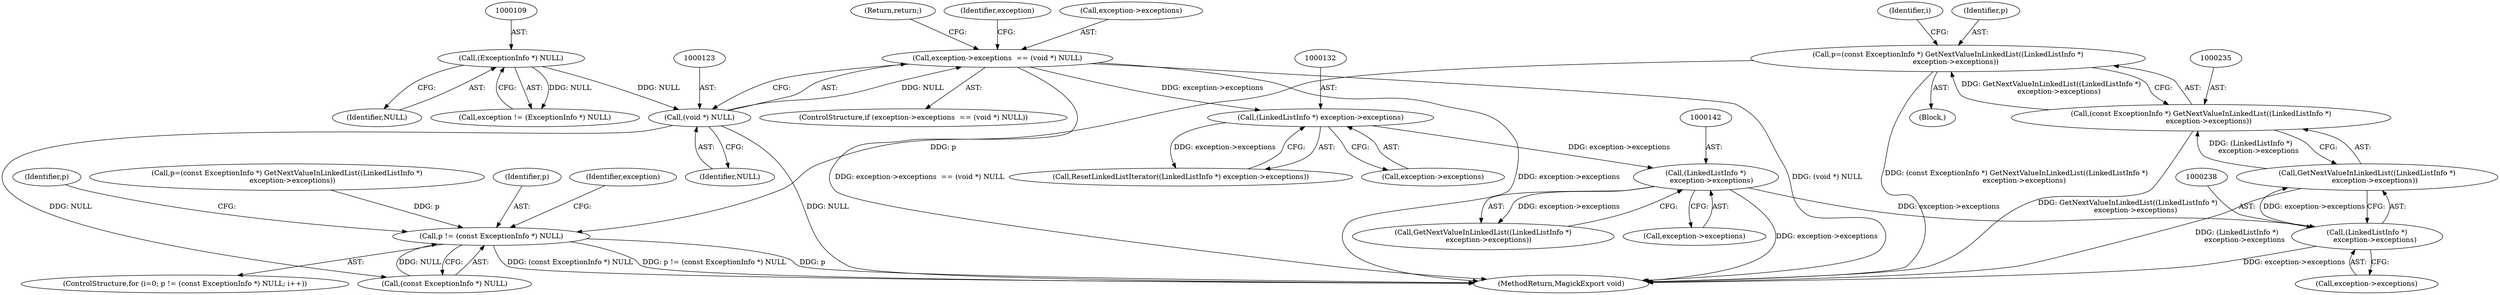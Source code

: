 digraph "0_ImageMagick_0474237508f39c4f783208123431815f1ededb76_2@pointer" {
"1000232" [label="(Call,p=(const ExceptionInfo *) GetNextValueInLinkedList((LinkedListInfo *)\n       exception->exceptions))"];
"1000234" [label="(Call,(const ExceptionInfo *) GetNextValueInLinkedList((LinkedListInfo *)\n       exception->exceptions))"];
"1000236" [label="(Call,GetNextValueInLinkedList((LinkedListInfo *)\n       exception->exceptions))"];
"1000237" [label="(Call,(LinkedListInfo *)\n       exception->exceptions)"];
"1000141" [label="(Call,(LinkedListInfo *)\n     exception->exceptions)"];
"1000131" [label="(Call,(LinkedListInfo *) exception->exceptions)"];
"1000118" [label="(Call,exception->exceptions  == (void *) NULL)"];
"1000122" [label="(Call,(void *) NULL)"];
"1000108" [label="(Call,(ExceptionInfo *) NULL)"];
"1000150" [label="(Call,p != (const ExceptionInfo *) NULL)"];
"1000161" [label="(Identifier,p)"];
"1000125" [label="(Return,return;)"];
"1000157" [label="(Block,)"];
"1000143" [label="(Call,exception->exceptions)"];
"1000131" [label="(Call,(LinkedListInfo *) exception->exceptions)"];
"1000136" [label="(Call,p=(const ExceptionInfo *) GetNextValueInLinkedList((LinkedListInfo *)\n     exception->exceptions))"];
"1000108" [label="(Call,(ExceptionInfo *) NULL)"];
"1000150" [label="(Call,p != (const ExceptionInfo *) NULL)"];
"1000152" [label="(Call,(const ExceptionInfo *) NULL)"];
"1000128" [label="(Identifier,exception)"];
"1000119" [label="(Call,exception->exceptions)"];
"1000133" [label="(Call,exception->exceptions)"];
"1000156" [label="(Identifier,i)"];
"1000141" [label="(Call,(LinkedListInfo *)\n     exception->exceptions)"];
"1000117" [label="(ControlStructure,if (exception->exceptions  == (void *) NULL))"];
"1000110" [label="(Identifier,NULL)"];
"1000234" [label="(Call,(const ExceptionInfo *) GetNextValueInLinkedList((LinkedListInfo *)\n       exception->exceptions))"];
"1000237" [label="(Call,(LinkedListInfo *)\n       exception->exceptions)"];
"1000244" [label="(Identifier,exception)"];
"1000124" [label="(Identifier,NULL)"];
"1000232" [label="(Call,p=(const ExceptionInfo *) GetNextValueInLinkedList((LinkedListInfo *)\n       exception->exceptions))"];
"1000140" [label="(Call,GetNextValueInLinkedList((LinkedListInfo *)\n     exception->exceptions))"];
"1000233" [label="(Identifier,p)"];
"1000106" [label="(Call,exception != (ExceptionInfo *) NULL)"];
"1000146" [label="(ControlStructure,for (i=0; p != (const ExceptionInfo *) NULL; i++))"];
"1000122" [label="(Call,(void *) NULL)"];
"1000236" [label="(Call,GetNextValueInLinkedList((LinkedListInfo *)\n       exception->exceptions))"];
"1000151" [label="(Identifier,p)"];
"1000118" [label="(Call,exception->exceptions  == (void *) NULL)"];
"1000248" [label="(MethodReturn,MagickExport void)"];
"1000130" [label="(Call,ResetLinkedListIterator((LinkedListInfo *) exception->exceptions))"];
"1000239" [label="(Call,exception->exceptions)"];
"1000232" -> "1000157"  [label="AST: "];
"1000232" -> "1000234"  [label="CFG: "];
"1000233" -> "1000232"  [label="AST: "];
"1000234" -> "1000232"  [label="AST: "];
"1000156" -> "1000232"  [label="CFG: "];
"1000232" -> "1000248"  [label="DDG: (const ExceptionInfo *) GetNextValueInLinkedList((LinkedListInfo *)\n       exception->exceptions)"];
"1000232" -> "1000150"  [label="DDG: p"];
"1000234" -> "1000232"  [label="DDG: GetNextValueInLinkedList((LinkedListInfo *)\n       exception->exceptions)"];
"1000234" -> "1000236"  [label="CFG: "];
"1000235" -> "1000234"  [label="AST: "];
"1000236" -> "1000234"  [label="AST: "];
"1000234" -> "1000248"  [label="DDG: GetNextValueInLinkedList((LinkedListInfo *)\n       exception->exceptions)"];
"1000236" -> "1000234"  [label="DDG: (LinkedListInfo *)\n       exception->exceptions"];
"1000236" -> "1000237"  [label="CFG: "];
"1000237" -> "1000236"  [label="AST: "];
"1000236" -> "1000248"  [label="DDG: (LinkedListInfo *)\n       exception->exceptions"];
"1000237" -> "1000236"  [label="DDG: exception->exceptions"];
"1000237" -> "1000239"  [label="CFG: "];
"1000238" -> "1000237"  [label="AST: "];
"1000239" -> "1000237"  [label="AST: "];
"1000237" -> "1000248"  [label="DDG: exception->exceptions"];
"1000141" -> "1000237"  [label="DDG: exception->exceptions"];
"1000141" -> "1000140"  [label="AST: "];
"1000141" -> "1000143"  [label="CFG: "];
"1000142" -> "1000141"  [label="AST: "];
"1000143" -> "1000141"  [label="AST: "];
"1000140" -> "1000141"  [label="CFG: "];
"1000141" -> "1000248"  [label="DDG: exception->exceptions"];
"1000141" -> "1000140"  [label="DDG: exception->exceptions"];
"1000131" -> "1000141"  [label="DDG: exception->exceptions"];
"1000131" -> "1000130"  [label="AST: "];
"1000131" -> "1000133"  [label="CFG: "];
"1000132" -> "1000131"  [label="AST: "];
"1000133" -> "1000131"  [label="AST: "];
"1000130" -> "1000131"  [label="CFG: "];
"1000131" -> "1000130"  [label="DDG: exception->exceptions"];
"1000118" -> "1000131"  [label="DDG: exception->exceptions"];
"1000118" -> "1000117"  [label="AST: "];
"1000118" -> "1000122"  [label="CFG: "];
"1000119" -> "1000118"  [label="AST: "];
"1000122" -> "1000118"  [label="AST: "];
"1000125" -> "1000118"  [label="CFG: "];
"1000128" -> "1000118"  [label="CFG: "];
"1000118" -> "1000248"  [label="DDG: exception->exceptions  == (void *) NULL"];
"1000118" -> "1000248"  [label="DDG: exception->exceptions"];
"1000118" -> "1000248"  [label="DDG: (void *) NULL"];
"1000122" -> "1000118"  [label="DDG: NULL"];
"1000122" -> "1000124"  [label="CFG: "];
"1000123" -> "1000122"  [label="AST: "];
"1000124" -> "1000122"  [label="AST: "];
"1000122" -> "1000248"  [label="DDG: NULL"];
"1000108" -> "1000122"  [label="DDG: NULL"];
"1000122" -> "1000152"  [label="DDG: NULL"];
"1000108" -> "1000106"  [label="AST: "];
"1000108" -> "1000110"  [label="CFG: "];
"1000109" -> "1000108"  [label="AST: "];
"1000110" -> "1000108"  [label="AST: "];
"1000106" -> "1000108"  [label="CFG: "];
"1000108" -> "1000106"  [label="DDG: NULL"];
"1000150" -> "1000146"  [label="AST: "];
"1000150" -> "1000152"  [label="CFG: "];
"1000151" -> "1000150"  [label="AST: "];
"1000152" -> "1000150"  [label="AST: "];
"1000161" -> "1000150"  [label="CFG: "];
"1000244" -> "1000150"  [label="CFG: "];
"1000150" -> "1000248"  [label="DDG: p"];
"1000150" -> "1000248"  [label="DDG: (const ExceptionInfo *) NULL"];
"1000150" -> "1000248"  [label="DDG: p != (const ExceptionInfo *) NULL"];
"1000136" -> "1000150"  [label="DDG: p"];
"1000152" -> "1000150"  [label="DDG: NULL"];
}
